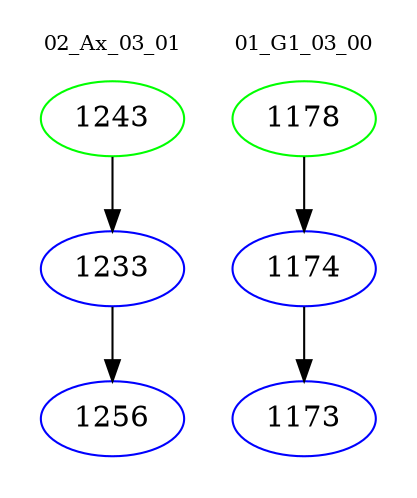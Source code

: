 digraph{
subgraph cluster_0 {
color = white
label = "02_Ax_03_01";
fontsize=10;
T0_1243 [label="1243", color="green"]
T0_1243 -> T0_1233 [color="black"]
T0_1233 [label="1233", color="blue"]
T0_1233 -> T0_1256 [color="black"]
T0_1256 [label="1256", color="blue"]
}
subgraph cluster_1 {
color = white
label = "01_G1_03_00";
fontsize=10;
T1_1178 [label="1178", color="green"]
T1_1178 -> T1_1174 [color="black"]
T1_1174 [label="1174", color="blue"]
T1_1174 -> T1_1173 [color="black"]
T1_1173 [label="1173", color="blue"]
}
}
